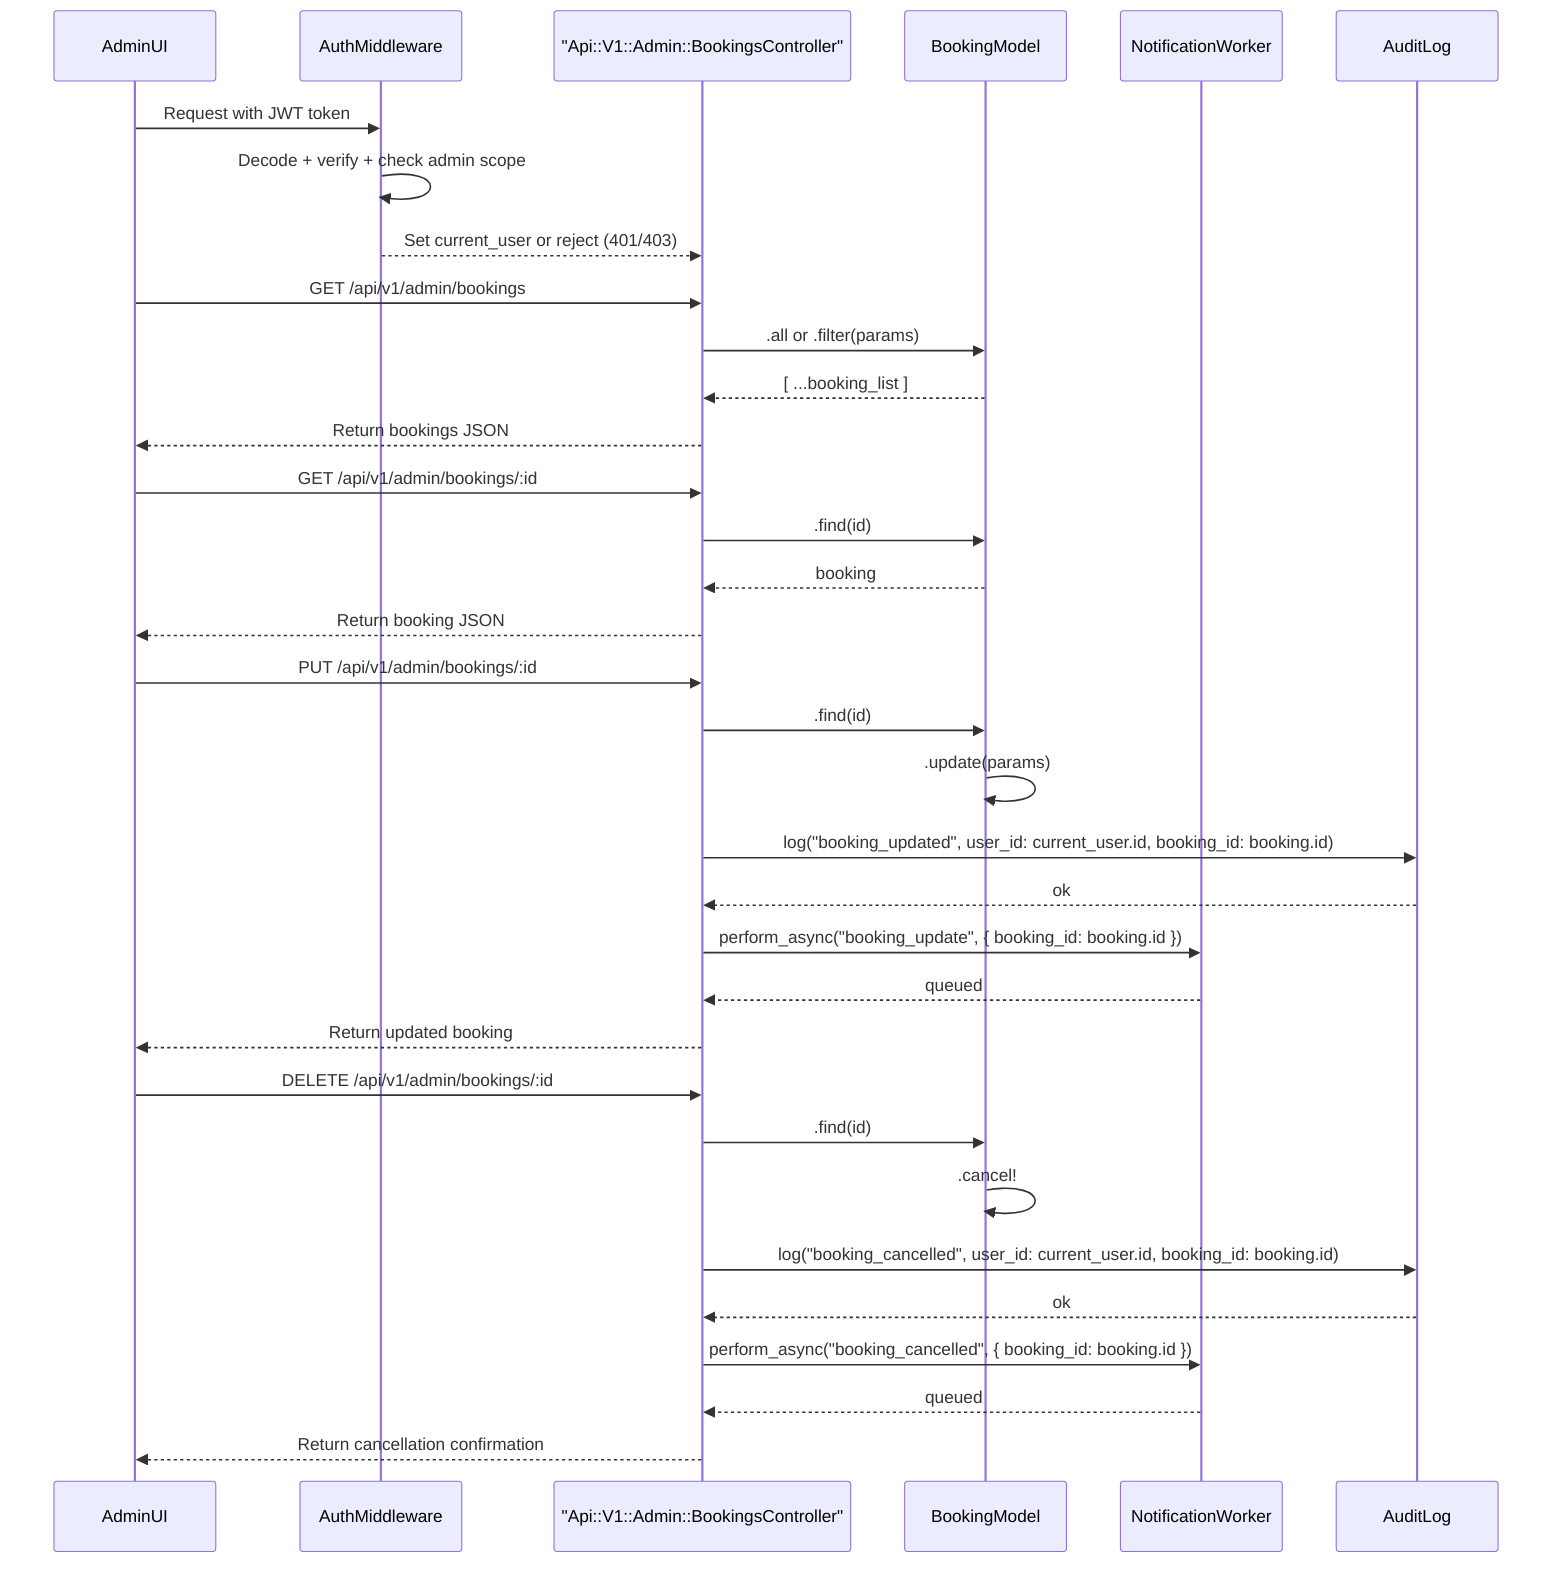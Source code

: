 sequenceDiagram
    participant AdminUI
    participant Auth as AuthMiddleware
    participant ABC as "Api::V1::Admin::BookingsController"
    participant Booking as BookingModel
    participant NotificationWorker
    participant AuditLog

    %% Auth check (admin only)
    AdminUI->>Auth: Request with JWT token
    Auth->>Auth: Decode + verify + check admin scope
    Auth-->>ABC: Set current_user or reject (401/403)

    %% List all bookings
    AdminUI->>ABC: GET /api/v1/admin/bookings
    ABC->>Booking: .all or .filter(params)
    Booking-->>ABC: [ ...booking_list ]
    ABC-->>AdminUI: Return bookings JSON

    %% Get booking details
    AdminUI->>ABC: GET /api/v1/admin/bookings/:id
    ABC->>Booking: .find(id)
    Booking-->>ABC: booking
    ABC-->>AdminUI: Return booking JSON

    %% Update booking
    AdminUI->>ABC: PUT /api/v1/admin/bookings/:id
    ABC->>Booking: .find(id)
    Booking->>Booking: .update(params)
    ABC->>AuditLog: log("booking_updated", user_id: current_user.id, booking_id: booking.id)
    AuditLog-->>ABC: ok
    ABC->>NotificationWorker: perform_async("booking_update", { booking_id: booking.id })
    NotificationWorker-->>ABC: queued
    ABC-->>AdminUI: Return updated booking

    %% Cancel booking
    AdminUI->>ABC: DELETE /api/v1/admin/bookings/:id
    ABC->>Booking: .find(id)
    Booking->>Booking: .cancel!
    ABC->>AuditLog: log("booking_cancelled", user_id: current_user.id, booking_id: booking.id)
    AuditLog-->>ABC: ok
    ABC->>NotificationWorker: perform_async("booking_cancelled", { booking_id: booking.id })
    NotificationWorker-->>ABC: queued
    ABC-->>AdminUI: Return cancellation confirmation
